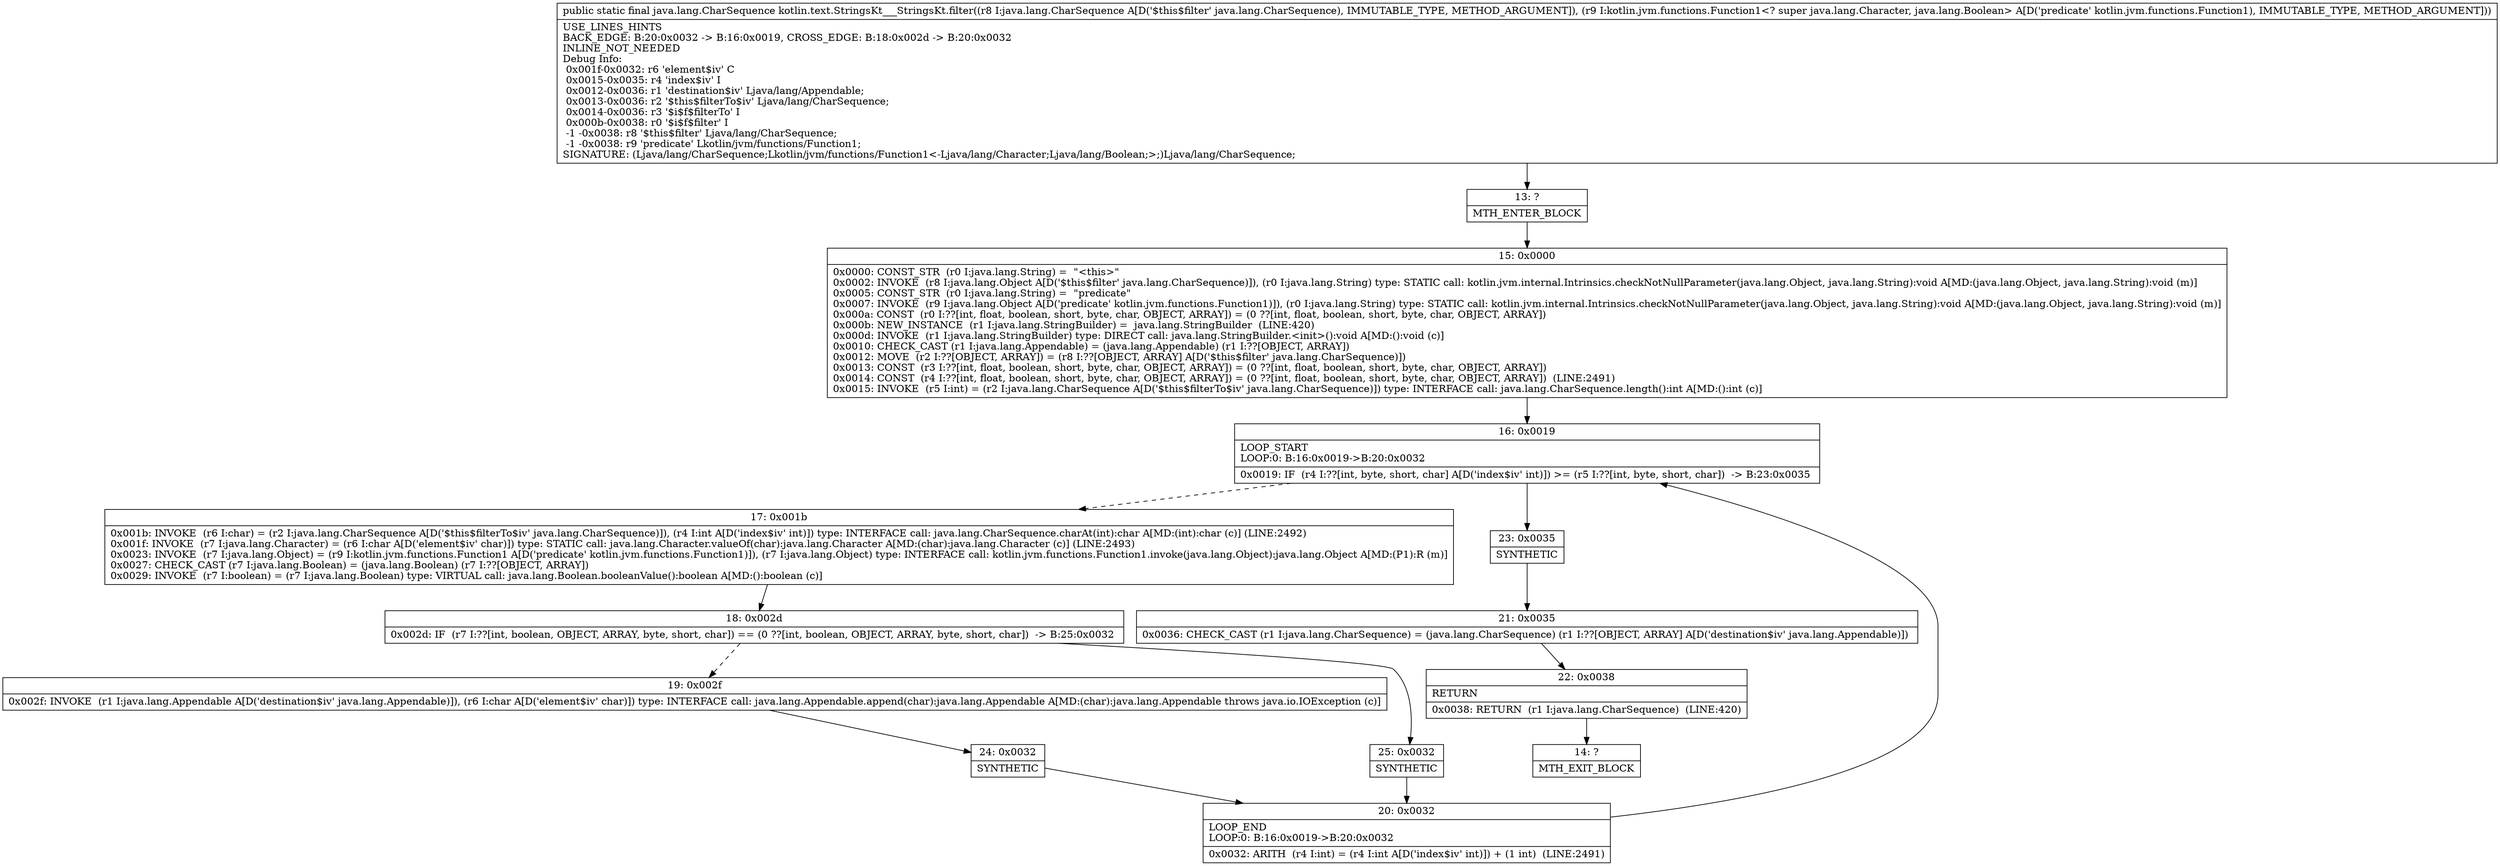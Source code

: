 digraph "CFG forkotlin.text.StringsKt___StringsKt.filter(Ljava\/lang\/CharSequence;Lkotlin\/jvm\/functions\/Function1;)Ljava\/lang\/CharSequence;" {
Node_13 [shape=record,label="{13\:\ ?|MTH_ENTER_BLOCK\l}"];
Node_15 [shape=record,label="{15\:\ 0x0000|0x0000: CONST_STR  (r0 I:java.lang.String) =  \"\<this\>\" \l0x0002: INVOKE  (r8 I:java.lang.Object A[D('$this$filter' java.lang.CharSequence)]), (r0 I:java.lang.String) type: STATIC call: kotlin.jvm.internal.Intrinsics.checkNotNullParameter(java.lang.Object, java.lang.String):void A[MD:(java.lang.Object, java.lang.String):void (m)]\l0x0005: CONST_STR  (r0 I:java.lang.String) =  \"predicate\" \l0x0007: INVOKE  (r9 I:java.lang.Object A[D('predicate' kotlin.jvm.functions.Function1)]), (r0 I:java.lang.String) type: STATIC call: kotlin.jvm.internal.Intrinsics.checkNotNullParameter(java.lang.Object, java.lang.String):void A[MD:(java.lang.Object, java.lang.String):void (m)]\l0x000a: CONST  (r0 I:??[int, float, boolean, short, byte, char, OBJECT, ARRAY]) = (0 ??[int, float, boolean, short, byte, char, OBJECT, ARRAY]) \l0x000b: NEW_INSTANCE  (r1 I:java.lang.StringBuilder) =  java.lang.StringBuilder  (LINE:420)\l0x000d: INVOKE  (r1 I:java.lang.StringBuilder) type: DIRECT call: java.lang.StringBuilder.\<init\>():void A[MD:():void (c)]\l0x0010: CHECK_CAST (r1 I:java.lang.Appendable) = (java.lang.Appendable) (r1 I:??[OBJECT, ARRAY]) \l0x0012: MOVE  (r2 I:??[OBJECT, ARRAY]) = (r8 I:??[OBJECT, ARRAY] A[D('$this$filter' java.lang.CharSequence)]) \l0x0013: CONST  (r3 I:??[int, float, boolean, short, byte, char, OBJECT, ARRAY]) = (0 ??[int, float, boolean, short, byte, char, OBJECT, ARRAY]) \l0x0014: CONST  (r4 I:??[int, float, boolean, short, byte, char, OBJECT, ARRAY]) = (0 ??[int, float, boolean, short, byte, char, OBJECT, ARRAY])  (LINE:2491)\l0x0015: INVOKE  (r5 I:int) = (r2 I:java.lang.CharSequence A[D('$this$filterTo$iv' java.lang.CharSequence)]) type: INTERFACE call: java.lang.CharSequence.length():int A[MD:():int (c)]\l}"];
Node_16 [shape=record,label="{16\:\ 0x0019|LOOP_START\lLOOP:0: B:16:0x0019\-\>B:20:0x0032\l|0x0019: IF  (r4 I:??[int, byte, short, char] A[D('index$iv' int)]) \>= (r5 I:??[int, byte, short, char])  \-\> B:23:0x0035 \l}"];
Node_17 [shape=record,label="{17\:\ 0x001b|0x001b: INVOKE  (r6 I:char) = (r2 I:java.lang.CharSequence A[D('$this$filterTo$iv' java.lang.CharSequence)]), (r4 I:int A[D('index$iv' int)]) type: INTERFACE call: java.lang.CharSequence.charAt(int):char A[MD:(int):char (c)] (LINE:2492)\l0x001f: INVOKE  (r7 I:java.lang.Character) = (r6 I:char A[D('element$iv' char)]) type: STATIC call: java.lang.Character.valueOf(char):java.lang.Character A[MD:(char):java.lang.Character (c)] (LINE:2493)\l0x0023: INVOKE  (r7 I:java.lang.Object) = (r9 I:kotlin.jvm.functions.Function1 A[D('predicate' kotlin.jvm.functions.Function1)]), (r7 I:java.lang.Object) type: INTERFACE call: kotlin.jvm.functions.Function1.invoke(java.lang.Object):java.lang.Object A[MD:(P1):R (m)]\l0x0027: CHECK_CAST (r7 I:java.lang.Boolean) = (java.lang.Boolean) (r7 I:??[OBJECT, ARRAY]) \l0x0029: INVOKE  (r7 I:boolean) = (r7 I:java.lang.Boolean) type: VIRTUAL call: java.lang.Boolean.booleanValue():boolean A[MD:():boolean (c)]\l}"];
Node_18 [shape=record,label="{18\:\ 0x002d|0x002d: IF  (r7 I:??[int, boolean, OBJECT, ARRAY, byte, short, char]) == (0 ??[int, boolean, OBJECT, ARRAY, byte, short, char])  \-\> B:25:0x0032 \l}"];
Node_19 [shape=record,label="{19\:\ 0x002f|0x002f: INVOKE  (r1 I:java.lang.Appendable A[D('destination$iv' java.lang.Appendable)]), (r6 I:char A[D('element$iv' char)]) type: INTERFACE call: java.lang.Appendable.append(char):java.lang.Appendable A[MD:(char):java.lang.Appendable throws java.io.IOException (c)]\l}"];
Node_24 [shape=record,label="{24\:\ 0x0032|SYNTHETIC\l}"];
Node_20 [shape=record,label="{20\:\ 0x0032|LOOP_END\lLOOP:0: B:16:0x0019\-\>B:20:0x0032\l|0x0032: ARITH  (r4 I:int) = (r4 I:int A[D('index$iv' int)]) + (1 int)  (LINE:2491)\l}"];
Node_25 [shape=record,label="{25\:\ 0x0032|SYNTHETIC\l}"];
Node_23 [shape=record,label="{23\:\ 0x0035|SYNTHETIC\l}"];
Node_21 [shape=record,label="{21\:\ 0x0035|0x0036: CHECK_CAST (r1 I:java.lang.CharSequence) = (java.lang.CharSequence) (r1 I:??[OBJECT, ARRAY] A[D('destination$iv' java.lang.Appendable)]) \l}"];
Node_22 [shape=record,label="{22\:\ 0x0038|RETURN\l|0x0038: RETURN  (r1 I:java.lang.CharSequence)  (LINE:420)\l}"];
Node_14 [shape=record,label="{14\:\ ?|MTH_EXIT_BLOCK\l}"];
MethodNode[shape=record,label="{public static final java.lang.CharSequence kotlin.text.StringsKt___StringsKt.filter((r8 I:java.lang.CharSequence A[D('$this$filter' java.lang.CharSequence), IMMUTABLE_TYPE, METHOD_ARGUMENT]), (r9 I:kotlin.jvm.functions.Function1\<? super java.lang.Character, java.lang.Boolean\> A[D('predicate' kotlin.jvm.functions.Function1), IMMUTABLE_TYPE, METHOD_ARGUMENT]))  | USE_LINES_HINTS\lBACK_EDGE: B:20:0x0032 \-\> B:16:0x0019, CROSS_EDGE: B:18:0x002d \-\> B:20:0x0032\lINLINE_NOT_NEEDED\lDebug Info:\l  0x001f\-0x0032: r6 'element$iv' C\l  0x0015\-0x0035: r4 'index$iv' I\l  0x0012\-0x0036: r1 'destination$iv' Ljava\/lang\/Appendable;\l  0x0013\-0x0036: r2 '$this$filterTo$iv' Ljava\/lang\/CharSequence;\l  0x0014\-0x0036: r3 '$i$f$filterTo' I\l  0x000b\-0x0038: r0 '$i$f$filter' I\l  \-1 \-0x0038: r8 '$this$filter' Ljava\/lang\/CharSequence;\l  \-1 \-0x0038: r9 'predicate' Lkotlin\/jvm\/functions\/Function1;\lSIGNATURE: (Ljava\/lang\/CharSequence;Lkotlin\/jvm\/functions\/Function1\<\-Ljava\/lang\/Character;Ljava\/lang\/Boolean;\>;)Ljava\/lang\/CharSequence;\l}"];
MethodNode -> Node_13;Node_13 -> Node_15;
Node_15 -> Node_16;
Node_16 -> Node_17[style=dashed];
Node_16 -> Node_23;
Node_17 -> Node_18;
Node_18 -> Node_19[style=dashed];
Node_18 -> Node_25;
Node_19 -> Node_24;
Node_24 -> Node_20;
Node_20 -> Node_16;
Node_25 -> Node_20;
Node_23 -> Node_21;
Node_21 -> Node_22;
Node_22 -> Node_14;
}

